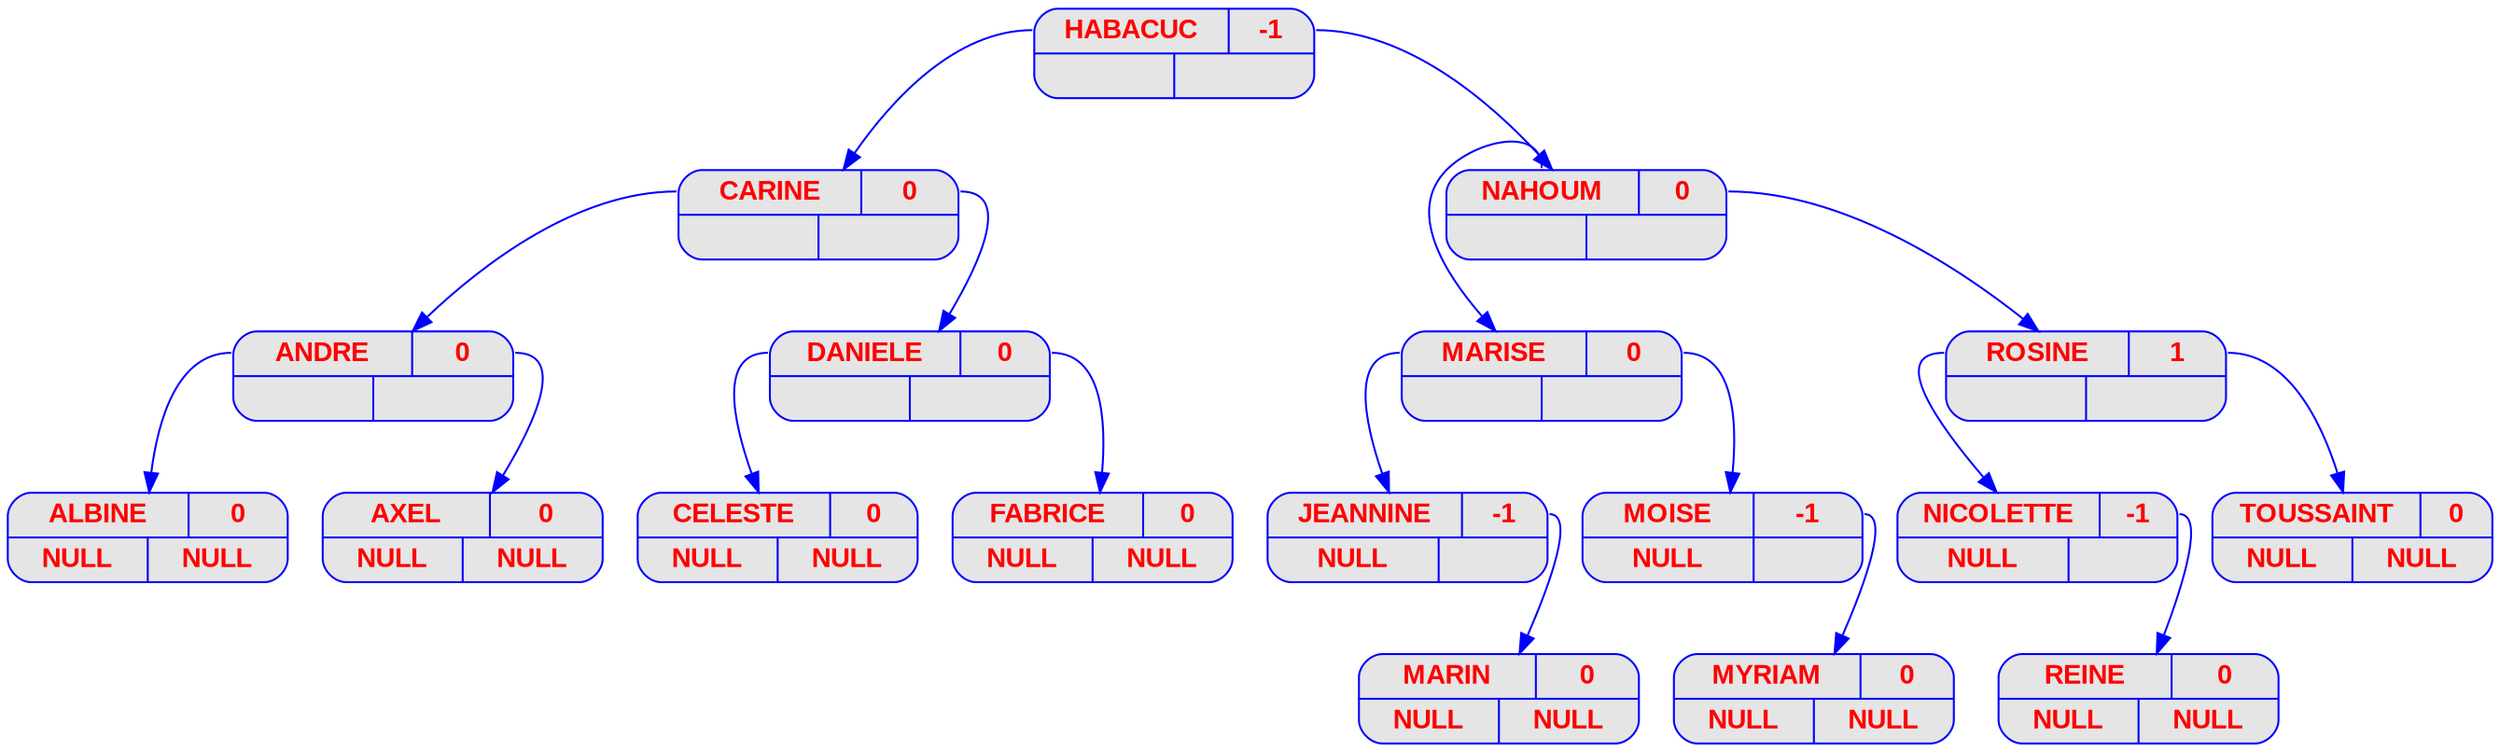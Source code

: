 digraph displayAVL {
	node [
		fontname  = "Arial bold" 
		fontsize  = "14"
		fontcolor = "red"
		style     = "rounded, filled"
		shape     = "record"
		fillcolor = "grey90"
		color     = "blue"
		width     = "2"
	]

	edge [
		color     = "blue"
	]

	HABACUC [label = "{{<g> HABACUC | <d> -1 } | { <g> | <d>}}"];
	HABACUC:g -> CARINE;
	CARINE [label = "{{<g> CARINE | <d> 0 } | { <g> | <d>}}"];
	CARINE:g -> ANDRE;
	ANDRE [label = "{{<g> ANDRE | <d> 0 } | { <g> | <d>}}"];
	ANDRE:g -> ALBINE;
	ALBINE [label = "{{<g> ALBINE | <d> 0 } | { <g> | <d>}}"];
	ALBINE [label = "{{<g> ALBINE | <d> 0 }| { <g> NULL | <d> NULL}}"];
	ANDRE:d -> AXEL;
	AXEL [label = "{{<g> AXEL | <d> 0 } | { <g> | <d>}}"];
	AXEL [label = "{{<g> AXEL | <d> 0 }| { <g> NULL | <d> NULL}}"];
	CARINE:d -> DANIELE;
	DANIELE [label = "{{<g> DANIELE | <d> 0 } | { <g> | <d>}}"];
	DANIELE:g -> CELESTE;
	CELESTE [label = "{{<g> CELESTE | <d> 0 } | { <g> | <d>}}"];
	CELESTE [label = "{{<g> CELESTE | <d> 0 }| { <g> NULL | <d> NULL}}"];
	DANIELE:d -> FABRICE;
	FABRICE [label = "{{<g> FABRICE | <d> 0 } | { <g> | <d>}}"];
	FABRICE [label = "{{<g> FABRICE | <d> 0 }| { <g> NULL | <d> NULL}}"];
	HABACUC:d -> NAHOUM;
	NAHOUM [label = "{{<g> NAHOUM | <d> 0 } | { <g> | <d>}}"];
	NAHOUM:g -> MARISE;
	MARISE [label = "{{<g> MARISE | <d> 0 } | { <g> | <d>}}"];
	MARISE:g -> JEANNINE;
	JEANNINE [label = "{{<g> JEANNINE | <d> -1 } | { <g> | <d>}}"];
	JEANNINE [label = "{{<g> JEANNINE | <d> -1 }| { <g> NULL | <d> }}"];
	JEANNINE:d -> MARIN;
	MARIN [label = "{{<g> MARIN | <d> 0 } | { <g> | <d>}}"];
	MARIN [label = "{{<g> MARIN | <d> 0 }| { <g> NULL | <d> NULL}}"];
	MARISE:d -> MOISE;
	MOISE [label = "{{<g> MOISE | <d> -1 } | { <g> | <d>}}"];
	MOISE [label = "{{<g> MOISE | <d> -1 }| { <g> NULL | <d> }}"];
	MOISE:d -> MYRIAM;
	MYRIAM [label = "{{<g> MYRIAM | <d> 0 } | { <g> | <d>}}"];
	MYRIAM [label = "{{<g> MYRIAM | <d> 0 }| { <g> NULL | <d> NULL}}"];
	NAHOUM:d -> ROSINE;
	ROSINE [label = "{{<g> ROSINE | <d> 1 } | { <g> | <d>}}"];
	ROSINE:g -> NICOLETTE;
	NICOLETTE [label = "{{<g> NICOLETTE | <d> -1 } | { <g> | <d>}}"];
	NICOLETTE [label = "{{<g> NICOLETTE | <d> -1 }| { <g> NULL | <d> }}"];
	NICOLETTE:d -> REINE;
	REINE [label = "{{<g> REINE | <d> 0 } | { <g> | <d>}}"];
	REINE [label = "{{<g> REINE | <d> 0 }| { <g> NULL | <d> NULL}}"];
	ROSINE:d -> TOUSSAINT;
	TOUSSAINT [label = "{{<g> TOUSSAINT | <d> 0 } | { <g> | <d>}}"];
	TOUSSAINT [label = "{{<g> TOUSSAINT | <d> 0 }| { <g> NULL | <d> NULL}}"];
}
